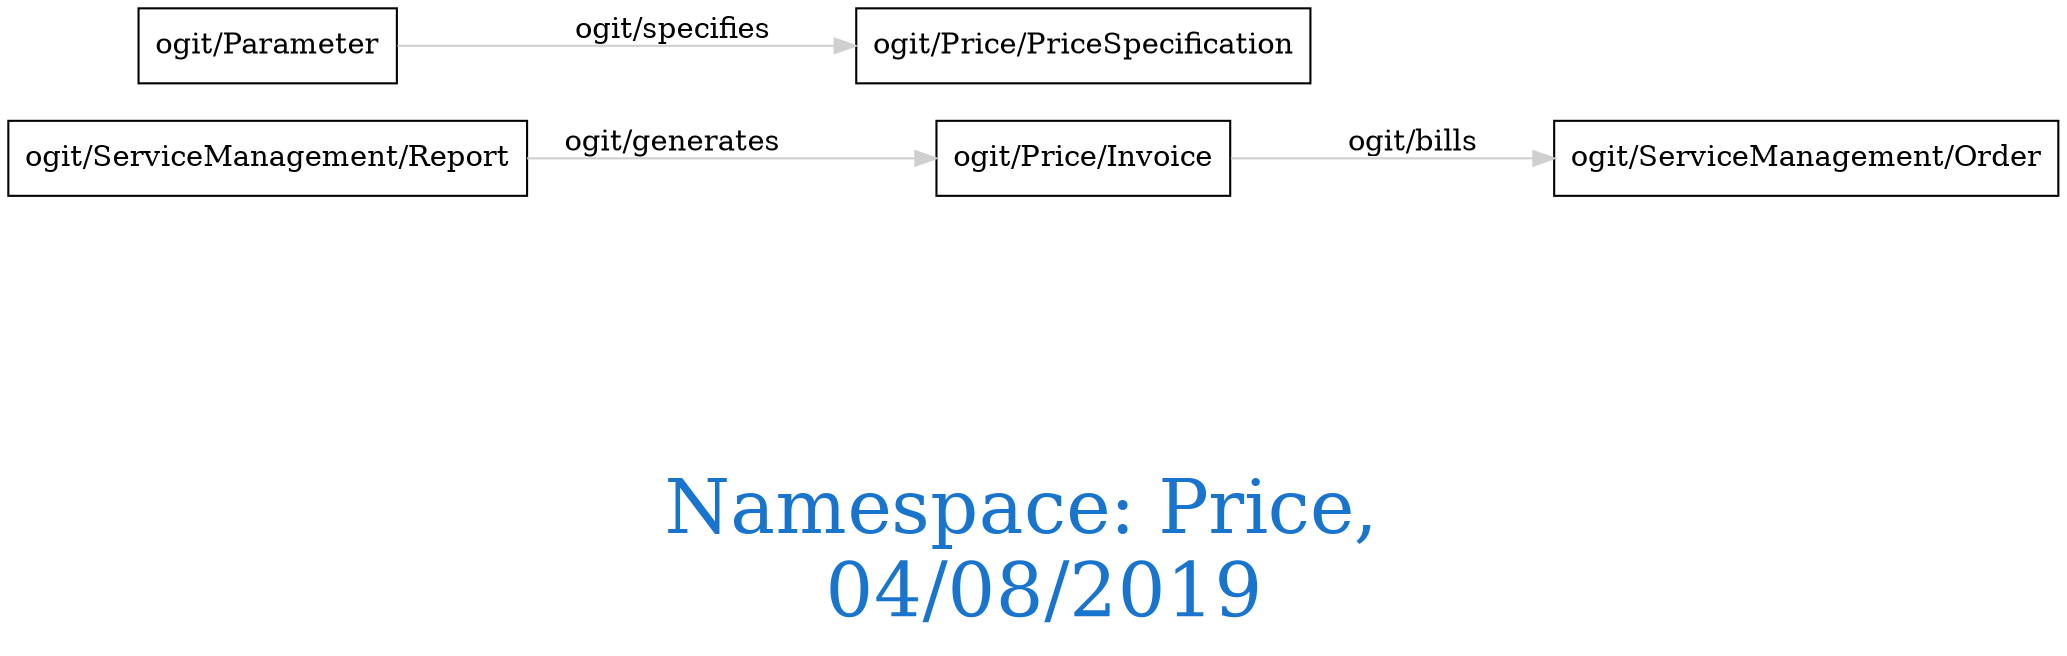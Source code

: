 digraph OGIT_ontology {
 graph [ rankdir= LR,fontsize = 36,
fontcolor= dodgerblue3,label = "\n\n\nNamespace: Price, \n 04/08/2019"];
node[shape=polygon];
edge [  color="gray81"];

   "ogit/Price/Invoice" -> "ogit/ServiceManagement/Order" [label="ogit/bills    "];
   "ogit/ServiceManagement/Report" -> "ogit/Price/Invoice" [label="ogit/generates    "];
   "ogit/Parameter" -> "ogit/Price/PriceSpecification" [label="ogit/specifies    "];
}
